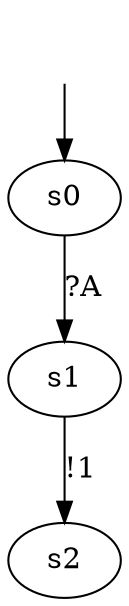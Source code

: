 digraph learnedModel {
s0 [label=s0];
s1 [label=s1];
s2 [label=s2];

s0 -> s1  [label="?A"];
s1 -> s2  [label="!1"];

__start0 [label="", shape=none];
__start0 -> s0  [label=""];
}
